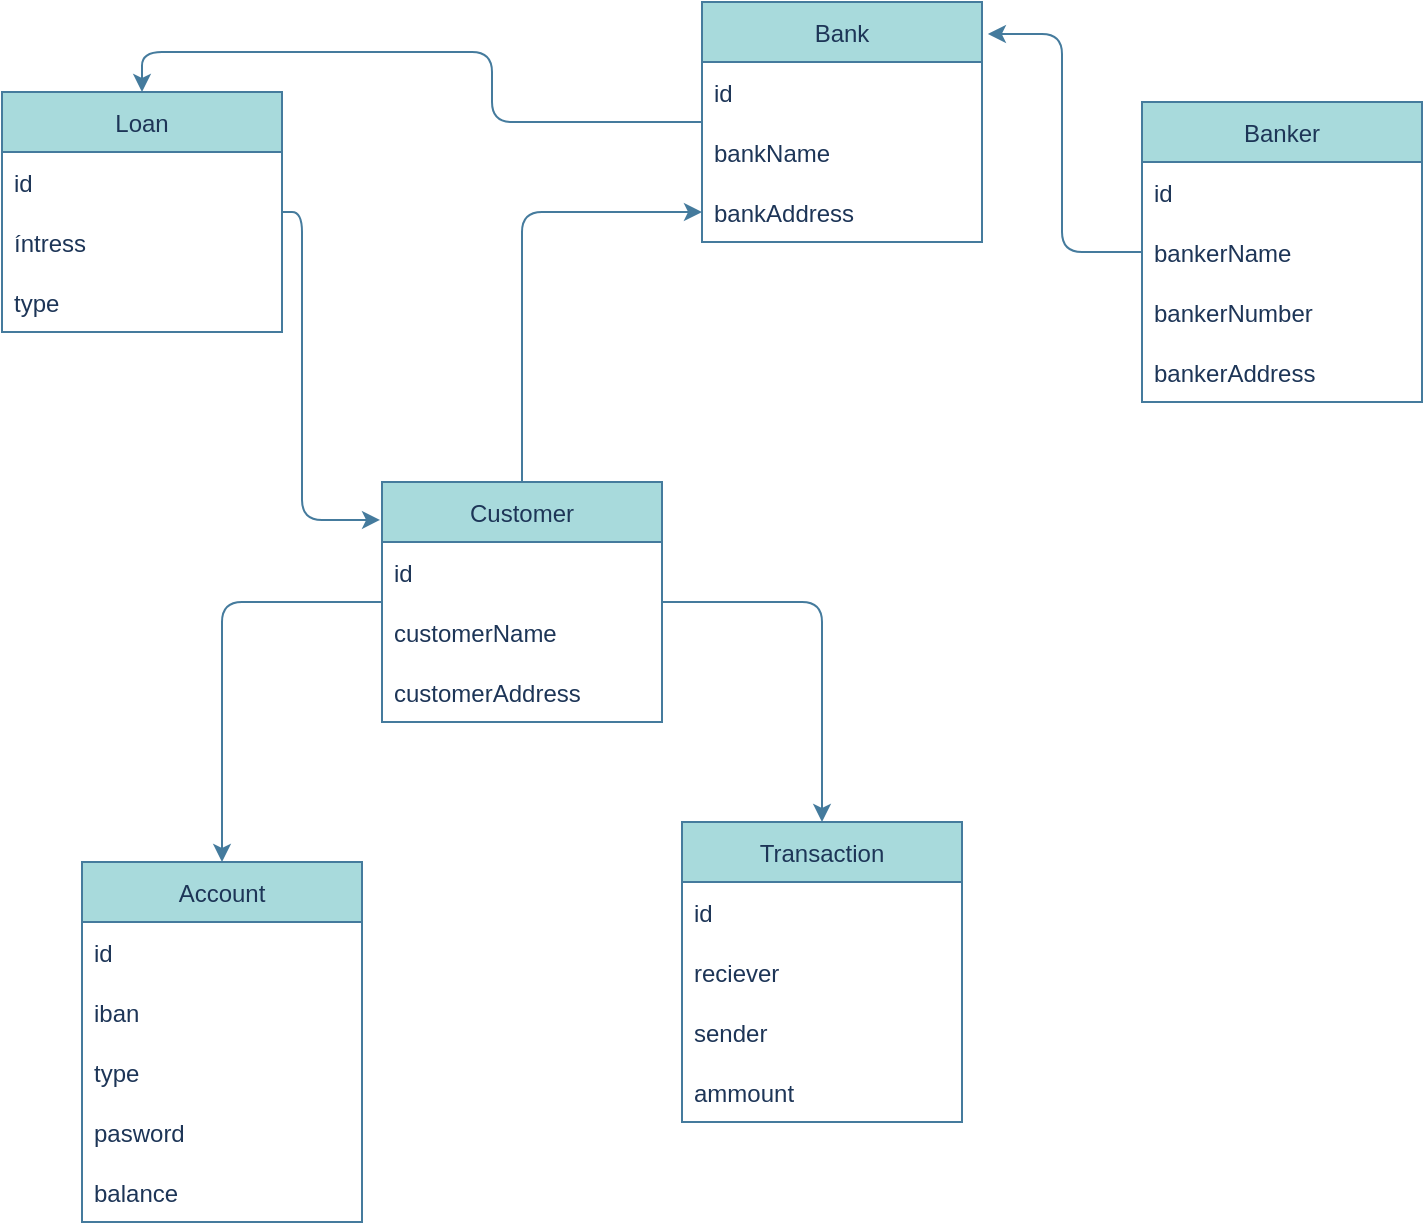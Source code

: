 <mxfile version="16.5.1" type="device"><diagram id="1hBTDN9LfQs3BPPg6VMj" name="Page-1"><mxGraphModel dx="1422" dy="857" grid="0" gridSize="10" guides="1" tooltips="1" connect="1" arrows="1" fold="1" page="1" pageScale="1" pageWidth="3300" pageHeight="4681" background="#FFFFFF" math="0" shadow="0"><root><mxCell id="0"/><mxCell id="1" parent="0"/><mxCell id="2Bj-cepCzny6tvDo0D68-36" style="edgeStyle=orthogonalEdgeStyle;curved=0;rounded=1;sketch=0;orthogonalLoop=1;jettySize=auto;html=1;entryX=0.5;entryY=0;entryDx=0;entryDy=0;fontColor=#1D3557;strokeColor=#457B9D;fillColor=#A8DADC;" edge="1" parent="1" source="2Bj-cepCzny6tvDo0D68-1" target="2Bj-cepCzny6tvDo0D68-15"><mxGeometry relative="1" as="geometry"/></mxCell><mxCell id="2Bj-cepCzny6tvDo0D68-1" value="Bank" style="swimlane;fontStyle=0;childLayout=stackLayout;horizontal=1;startSize=30;horizontalStack=0;resizeParent=1;resizeParentMax=0;resizeLast=0;collapsible=1;marginBottom=0;rounded=0;sketch=0;fontColor=#1D3557;strokeColor=#457B9D;fillColor=#A8DADC;" vertex="1" parent="1"><mxGeometry x="380" y="140" width="140" height="120" as="geometry"/></mxCell><mxCell id="2Bj-cepCzny6tvDo0D68-2" value="id" style="text;strokeColor=none;fillColor=none;align=left;verticalAlign=middle;spacingLeft=4;spacingRight=4;overflow=hidden;points=[[0,0.5],[1,0.5]];portConstraint=eastwest;rotatable=0;rounded=0;sketch=0;fontColor=#1D3557;" vertex="1" parent="2Bj-cepCzny6tvDo0D68-1"><mxGeometry y="30" width="140" height="30" as="geometry"/></mxCell><mxCell id="2Bj-cepCzny6tvDo0D68-3" value="bankName" style="text;strokeColor=none;fillColor=none;align=left;verticalAlign=middle;spacingLeft=4;spacingRight=4;overflow=hidden;points=[[0,0.5],[1,0.5]];portConstraint=eastwest;rotatable=0;rounded=0;sketch=0;fontColor=#1D3557;" vertex="1" parent="2Bj-cepCzny6tvDo0D68-1"><mxGeometry y="60" width="140" height="30" as="geometry"/></mxCell><mxCell id="2Bj-cepCzny6tvDo0D68-4" value="bankAddress" style="text;strokeColor=none;fillColor=none;align=left;verticalAlign=middle;spacingLeft=4;spacingRight=4;overflow=hidden;points=[[0,0.5],[1,0.5]];portConstraint=eastwest;rotatable=0;rounded=0;sketch=0;fontColor=#1D3557;" vertex="1" parent="2Bj-cepCzny6tvDo0D68-1"><mxGeometry y="90" width="140" height="30" as="geometry"/></mxCell><mxCell id="2Bj-cepCzny6tvDo0D68-32" style="edgeStyle=orthogonalEdgeStyle;curved=0;rounded=1;sketch=0;orthogonalLoop=1;jettySize=auto;html=1;entryX=1.021;entryY=0.133;entryDx=0;entryDy=0;entryPerimeter=0;fontColor=#1D3557;strokeColor=#457B9D;fillColor=#A8DADC;" edge="1" parent="1" source="2Bj-cepCzny6tvDo0D68-5" target="2Bj-cepCzny6tvDo0D68-1"><mxGeometry relative="1" as="geometry"/></mxCell><mxCell id="2Bj-cepCzny6tvDo0D68-5" value="Banker" style="swimlane;fontStyle=0;childLayout=stackLayout;horizontal=1;startSize=30;horizontalStack=0;resizeParent=1;resizeParentMax=0;resizeLast=0;collapsible=1;marginBottom=0;rounded=0;sketch=0;fontColor=#1D3557;strokeColor=#457B9D;fillColor=#A8DADC;" vertex="1" parent="1"><mxGeometry x="600" y="190" width="140" height="150" as="geometry"/></mxCell><mxCell id="2Bj-cepCzny6tvDo0D68-6" value="id" style="text;strokeColor=none;fillColor=none;align=left;verticalAlign=middle;spacingLeft=4;spacingRight=4;overflow=hidden;points=[[0,0.5],[1,0.5]];portConstraint=eastwest;rotatable=0;rounded=0;sketch=0;fontColor=#1D3557;" vertex="1" parent="2Bj-cepCzny6tvDo0D68-5"><mxGeometry y="30" width="140" height="30" as="geometry"/></mxCell><mxCell id="2Bj-cepCzny6tvDo0D68-7" value="bankerName" style="text;strokeColor=none;fillColor=none;align=left;verticalAlign=middle;spacingLeft=4;spacingRight=4;overflow=hidden;points=[[0,0.5],[1,0.5]];portConstraint=eastwest;rotatable=0;rounded=0;sketch=0;fontColor=#1D3557;" vertex="1" parent="2Bj-cepCzny6tvDo0D68-5"><mxGeometry y="60" width="140" height="30" as="geometry"/></mxCell><mxCell id="2Bj-cepCzny6tvDo0D68-8" value="bankerNumber" style="text;strokeColor=none;fillColor=none;align=left;verticalAlign=middle;spacingLeft=4;spacingRight=4;overflow=hidden;points=[[0,0.5],[1,0.5]];portConstraint=eastwest;rotatable=0;rounded=0;sketch=0;fontColor=#1D3557;" vertex="1" parent="2Bj-cepCzny6tvDo0D68-5"><mxGeometry y="90" width="140" height="30" as="geometry"/></mxCell><mxCell id="2Bj-cepCzny6tvDo0D68-9" value="bankerAddress" style="text;strokeColor=none;fillColor=none;align=left;verticalAlign=middle;spacingLeft=4;spacingRight=4;overflow=hidden;points=[[0,0.5],[1,0.5]];portConstraint=eastwest;rotatable=0;rounded=0;sketch=0;fontColor=#1D3557;" vertex="1" parent="2Bj-cepCzny6tvDo0D68-5"><mxGeometry y="120" width="140" height="30" as="geometry"/></mxCell><mxCell id="2Bj-cepCzny6tvDo0D68-33" style="edgeStyle=orthogonalEdgeStyle;curved=0;rounded=1;sketch=0;orthogonalLoop=1;jettySize=auto;html=1;entryX=0;entryY=0.5;entryDx=0;entryDy=0;fontColor=#1D3557;strokeColor=#457B9D;fillColor=#A8DADC;" edge="1" parent="1" source="2Bj-cepCzny6tvDo0D68-10" target="2Bj-cepCzny6tvDo0D68-4"><mxGeometry relative="1" as="geometry"/></mxCell><mxCell id="2Bj-cepCzny6tvDo0D68-34" style="edgeStyle=orthogonalEdgeStyle;curved=0;rounded=1;sketch=0;orthogonalLoop=1;jettySize=auto;html=1;fontColor=#1D3557;strokeColor=#457B9D;fillColor=#A8DADC;" edge="1" parent="1" source="2Bj-cepCzny6tvDo0D68-10" target="2Bj-cepCzny6tvDo0D68-25"><mxGeometry relative="1" as="geometry"/></mxCell><mxCell id="2Bj-cepCzny6tvDo0D68-37" style="edgeStyle=orthogonalEdgeStyle;curved=0;rounded=1;sketch=0;orthogonalLoop=1;jettySize=auto;html=1;entryX=0.5;entryY=0;entryDx=0;entryDy=0;fontColor=#1D3557;strokeColor=#457B9D;fillColor=#A8DADC;" edge="1" parent="1" source="2Bj-cepCzny6tvDo0D68-10" target="2Bj-cepCzny6tvDo0D68-19"><mxGeometry relative="1" as="geometry"/></mxCell><mxCell id="2Bj-cepCzny6tvDo0D68-10" value="Customer" style="swimlane;fontStyle=0;childLayout=stackLayout;horizontal=1;startSize=30;horizontalStack=0;resizeParent=1;resizeParentMax=0;resizeLast=0;collapsible=1;marginBottom=0;rounded=0;sketch=0;fontColor=#1D3557;strokeColor=#457B9D;fillColor=#A8DADC;" vertex="1" parent="1"><mxGeometry x="220" y="380" width="140" height="120" as="geometry"/></mxCell><mxCell id="2Bj-cepCzny6tvDo0D68-11" value="id" style="text;strokeColor=none;fillColor=none;align=left;verticalAlign=middle;spacingLeft=4;spacingRight=4;overflow=hidden;points=[[0,0.5],[1,0.5]];portConstraint=eastwest;rotatable=0;rounded=0;sketch=0;fontColor=#1D3557;" vertex="1" parent="2Bj-cepCzny6tvDo0D68-10"><mxGeometry y="30" width="140" height="30" as="geometry"/></mxCell><mxCell id="2Bj-cepCzny6tvDo0D68-12" value="customerName" style="text;strokeColor=none;fillColor=none;align=left;verticalAlign=middle;spacingLeft=4;spacingRight=4;overflow=hidden;points=[[0,0.5],[1,0.5]];portConstraint=eastwest;rotatable=0;rounded=0;sketch=0;fontColor=#1D3557;" vertex="1" parent="2Bj-cepCzny6tvDo0D68-10"><mxGeometry y="60" width="140" height="30" as="geometry"/></mxCell><mxCell id="2Bj-cepCzny6tvDo0D68-13" value="customerAddress" style="text;strokeColor=none;fillColor=none;align=left;verticalAlign=middle;spacingLeft=4;spacingRight=4;overflow=hidden;points=[[0,0.5],[1,0.5]];portConstraint=eastwest;rotatable=0;rounded=0;sketch=0;fontColor=#1D3557;" vertex="1" parent="2Bj-cepCzny6tvDo0D68-10"><mxGeometry y="90" width="140" height="30" as="geometry"/></mxCell><mxCell id="2Bj-cepCzny6tvDo0D68-35" style="edgeStyle=orthogonalEdgeStyle;curved=0;rounded=1;sketch=0;orthogonalLoop=1;jettySize=auto;html=1;entryX=-0.007;entryY=0.158;entryDx=0;entryDy=0;entryPerimeter=0;fontColor=#1D3557;strokeColor=#457B9D;fillColor=#A8DADC;" edge="1" parent="1" source="2Bj-cepCzny6tvDo0D68-15" target="2Bj-cepCzny6tvDo0D68-10"><mxGeometry relative="1" as="geometry"><Array as="points"><mxPoint x="180" y="245"/><mxPoint x="180" y="399"/></Array></mxGeometry></mxCell><mxCell id="2Bj-cepCzny6tvDo0D68-15" value="Loan" style="swimlane;fontStyle=0;childLayout=stackLayout;horizontal=1;startSize=30;horizontalStack=0;resizeParent=1;resizeParentMax=0;resizeLast=0;collapsible=1;marginBottom=0;rounded=0;sketch=0;fontColor=#1D3557;strokeColor=#457B9D;fillColor=#A8DADC;" vertex="1" parent="1"><mxGeometry x="30" y="185" width="140" height="120" as="geometry"/></mxCell><mxCell id="2Bj-cepCzny6tvDo0D68-16" value="id" style="text;strokeColor=none;fillColor=none;align=left;verticalAlign=middle;spacingLeft=4;spacingRight=4;overflow=hidden;points=[[0,0.5],[1,0.5]];portConstraint=eastwest;rotatable=0;rounded=0;sketch=0;fontColor=#1D3557;" vertex="1" parent="2Bj-cepCzny6tvDo0D68-15"><mxGeometry y="30" width="140" height="30" as="geometry"/></mxCell><mxCell id="2Bj-cepCzny6tvDo0D68-17" value="íntress" style="text;strokeColor=none;fillColor=none;align=left;verticalAlign=middle;spacingLeft=4;spacingRight=4;overflow=hidden;points=[[0,0.5],[1,0.5]];portConstraint=eastwest;rotatable=0;rounded=0;sketch=0;fontColor=#1D3557;" vertex="1" parent="2Bj-cepCzny6tvDo0D68-15"><mxGeometry y="60" width="140" height="30" as="geometry"/></mxCell><mxCell id="2Bj-cepCzny6tvDo0D68-18" value="type" style="text;strokeColor=none;fillColor=none;align=left;verticalAlign=middle;spacingLeft=4;spacingRight=4;overflow=hidden;points=[[0,0.5],[1,0.5]];portConstraint=eastwest;rotatable=0;rounded=0;sketch=0;fontColor=#1D3557;" vertex="1" parent="2Bj-cepCzny6tvDo0D68-15"><mxGeometry y="90" width="140" height="30" as="geometry"/></mxCell><mxCell id="2Bj-cepCzny6tvDo0D68-19" value="Account" style="swimlane;fontStyle=0;childLayout=stackLayout;horizontal=1;startSize=30;horizontalStack=0;resizeParent=1;resizeParentMax=0;resizeLast=0;collapsible=1;marginBottom=0;rounded=0;sketch=0;fontColor=#1D3557;strokeColor=#457B9D;fillColor=#A8DADC;" vertex="1" parent="1"><mxGeometry x="70" y="570" width="140" height="180" as="geometry"/></mxCell><mxCell id="2Bj-cepCzny6tvDo0D68-20" value="id" style="text;strokeColor=none;fillColor=none;align=left;verticalAlign=middle;spacingLeft=4;spacingRight=4;overflow=hidden;points=[[0,0.5],[1,0.5]];portConstraint=eastwest;rotatable=0;rounded=0;sketch=0;fontColor=#1D3557;" vertex="1" parent="2Bj-cepCzny6tvDo0D68-19"><mxGeometry y="30" width="140" height="30" as="geometry"/></mxCell><mxCell id="2Bj-cepCzny6tvDo0D68-21" value="iban" style="text;strokeColor=none;fillColor=none;align=left;verticalAlign=middle;spacingLeft=4;spacingRight=4;overflow=hidden;points=[[0,0.5],[1,0.5]];portConstraint=eastwest;rotatable=0;rounded=0;sketch=0;fontColor=#1D3557;" vertex="1" parent="2Bj-cepCzny6tvDo0D68-19"><mxGeometry y="60" width="140" height="30" as="geometry"/></mxCell><mxCell id="2Bj-cepCzny6tvDo0D68-22" value="type" style="text;strokeColor=none;fillColor=none;align=left;verticalAlign=middle;spacingLeft=4;spacingRight=4;overflow=hidden;points=[[0,0.5],[1,0.5]];portConstraint=eastwest;rotatable=0;rounded=0;sketch=0;fontColor=#1D3557;" vertex="1" parent="2Bj-cepCzny6tvDo0D68-19"><mxGeometry y="90" width="140" height="30" as="geometry"/></mxCell><mxCell id="2Bj-cepCzny6tvDo0D68-23" value="pasword" style="text;strokeColor=none;fillColor=none;align=left;verticalAlign=middle;spacingLeft=4;spacingRight=4;overflow=hidden;points=[[0,0.5],[1,0.5]];portConstraint=eastwest;rotatable=0;rounded=0;sketch=0;fontColor=#1D3557;" vertex="1" parent="2Bj-cepCzny6tvDo0D68-19"><mxGeometry y="120" width="140" height="30" as="geometry"/></mxCell><mxCell id="2Bj-cepCzny6tvDo0D68-24" value="balance" style="text;strokeColor=none;fillColor=none;align=left;verticalAlign=middle;spacingLeft=4;spacingRight=4;overflow=hidden;points=[[0,0.5],[1,0.5]];portConstraint=eastwest;rotatable=0;rounded=0;sketch=0;fontColor=#1D3557;" vertex="1" parent="2Bj-cepCzny6tvDo0D68-19"><mxGeometry y="150" width="140" height="30" as="geometry"/></mxCell><mxCell id="2Bj-cepCzny6tvDo0D68-25" value="Transaction" style="swimlane;fontStyle=0;childLayout=stackLayout;horizontal=1;startSize=30;horizontalStack=0;resizeParent=1;resizeParentMax=0;resizeLast=0;collapsible=1;marginBottom=0;rounded=0;sketch=0;fontColor=#1D3557;strokeColor=#457B9D;fillColor=#A8DADC;" vertex="1" parent="1"><mxGeometry x="370" y="550" width="140" height="150" as="geometry"/></mxCell><mxCell id="2Bj-cepCzny6tvDo0D68-26" value="id" style="text;strokeColor=none;fillColor=none;align=left;verticalAlign=middle;spacingLeft=4;spacingRight=4;overflow=hidden;points=[[0,0.5],[1,0.5]];portConstraint=eastwest;rotatable=0;rounded=0;sketch=0;fontColor=#1D3557;" vertex="1" parent="2Bj-cepCzny6tvDo0D68-25"><mxGeometry y="30" width="140" height="30" as="geometry"/></mxCell><mxCell id="2Bj-cepCzny6tvDo0D68-27" value="reciever" style="text;strokeColor=none;fillColor=none;align=left;verticalAlign=middle;spacingLeft=4;spacingRight=4;overflow=hidden;points=[[0,0.5],[1,0.5]];portConstraint=eastwest;rotatable=0;rounded=0;sketch=0;fontColor=#1D3557;" vertex="1" parent="2Bj-cepCzny6tvDo0D68-25"><mxGeometry y="60" width="140" height="30" as="geometry"/></mxCell><mxCell id="2Bj-cepCzny6tvDo0D68-28" value="sender" style="text;strokeColor=none;fillColor=none;align=left;verticalAlign=middle;spacingLeft=4;spacingRight=4;overflow=hidden;points=[[0,0.5],[1,0.5]];portConstraint=eastwest;rotatable=0;rounded=0;sketch=0;fontColor=#1D3557;" vertex="1" parent="2Bj-cepCzny6tvDo0D68-25"><mxGeometry y="90" width="140" height="30" as="geometry"/></mxCell><mxCell id="2Bj-cepCzny6tvDo0D68-29" value="ammount" style="text;strokeColor=none;fillColor=none;align=left;verticalAlign=middle;spacingLeft=4;spacingRight=4;overflow=hidden;points=[[0,0.5],[1,0.5]];portConstraint=eastwest;rotatable=0;rounded=0;sketch=0;fontColor=#1D3557;" vertex="1" parent="2Bj-cepCzny6tvDo0D68-25"><mxGeometry y="120" width="140" height="30" as="geometry"/></mxCell></root></mxGraphModel></diagram></mxfile>